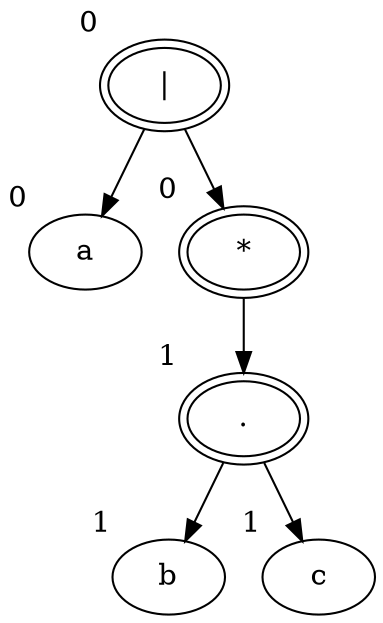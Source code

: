 digraph {
  94290211676672[label="|" xlabel="0" peripheries="2"]
  94290211676624[label="a" xlabel="0" peripheries="1"]
  94290211676672  ->  94290211676624
  94290211677056[label="*" xlabel="0" peripheries="2"]
  94290211676672  ->  94290211677056
  94290211676896[label="." xlabel="1" peripheries="2"]
  94290211677056  ->  94290211676896
  94290211676576[label="b" xlabel="1" peripheries="1"]
  94290211676896  ->  94290211676576
  94290211676976[label="c" xlabel="1" peripheries="1"]
  94290211676896  ->  94290211676976
}

